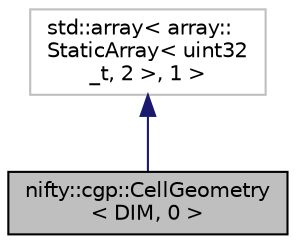 digraph "nifty::cgp::CellGeometry&lt; DIM, 0 &gt;"
{
  edge [fontname="Helvetica",fontsize="10",labelfontname="Helvetica",labelfontsize="10"];
  node [fontname="Helvetica",fontsize="10",shape=record];
  Node1 [label="nifty::cgp::CellGeometry\l\< DIM, 0 \>",height=0.2,width=0.4,color="black", fillcolor="grey75", style="filled", fontcolor="black"];
  Node2 -> Node1 [dir="back",color="midnightblue",fontsize="10",style="solid"];
  Node2 [label="std::array\< array::\lStaticArray\< uint32\l_t, 2 \>, 1 \>",height=0.2,width=0.4,color="grey75", fillcolor="white", style="filled"];
}
